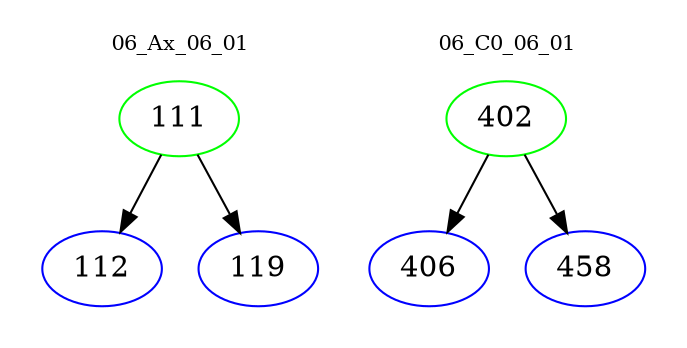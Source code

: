 digraph{
subgraph cluster_0 {
color = white
label = "06_Ax_06_01";
fontsize=10;
T0_111 [label="111", color="green"]
T0_111 -> T0_112 [color="black"]
T0_112 [label="112", color="blue"]
T0_111 -> T0_119 [color="black"]
T0_119 [label="119", color="blue"]
}
subgraph cluster_1 {
color = white
label = "06_C0_06_01";
fontsize=10;
T1_402 [label="402", color="green"]
T1_402 -> T1_406 [color="black"]
T1_406 [label="406", color="blue"]
T1_402 -> T1_458 [color="black"]
T1_458 [label="458", color="blue"]
}
}
